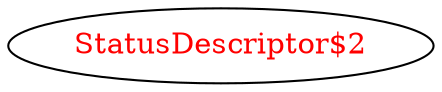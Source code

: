 digraph dependencyGraph {
 concentrate=true;
 ranksep="2.0";
 rankdir="LR"; 
 splines="ortho";
"StatusDescriptor$2" [fontcolor="red"];
}